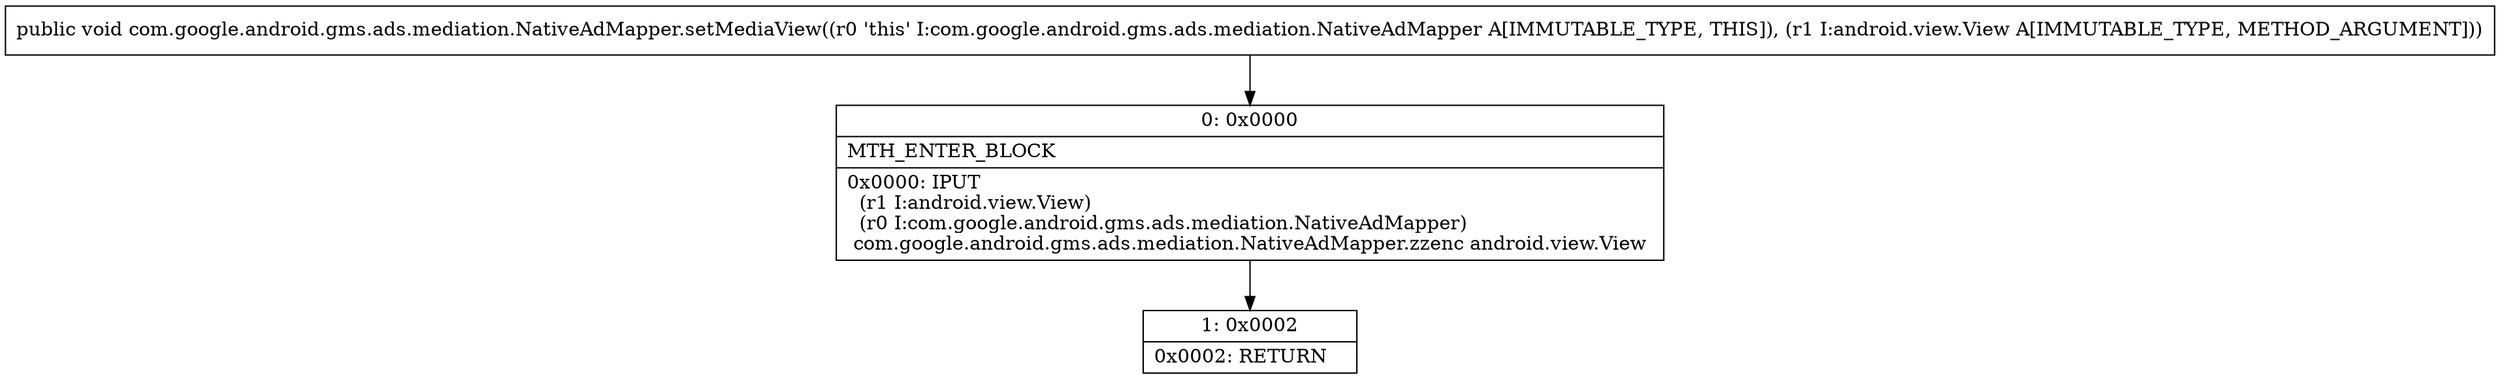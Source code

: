 digraph "CFG forcom.google.android.gms.ads.mediation.NativeAdMapper.setMediaView(Landroid\/view\/View;)V" {
Node_0 [shape=record,label="{0\:\ 0x0000|MTH_ENTER_BLOCK\l|0x0000: IPUT  \l  (r1 I:android.view.View)\l  (r0 I:com.google.android.gms.ads.mediation.NativeAdMapper)\l com.google.android.gms.ads.mediation.NativeAdMapper.zzenc android.view.View \l}"];
Node_1 [shape=record,label="{1\:\ 0x0002|0x0002: RETURN   \l}"];
MethodNode[shape=record,label="{public void com.google.android.gms.ads.mediation.NativeAdMapper.setMediaView((r0 'this' I:com.google.android.gms.ads.mediation.NativeAdMapper A[IMMUTABLE_TYPE, THIS]), (r1 I:android.view.View A[IMMUTABLE_TYPE, METHOD_ARGUMENT])) }"];
MethodNode -> Node_0;
Node_0 -> Node_1;
}

